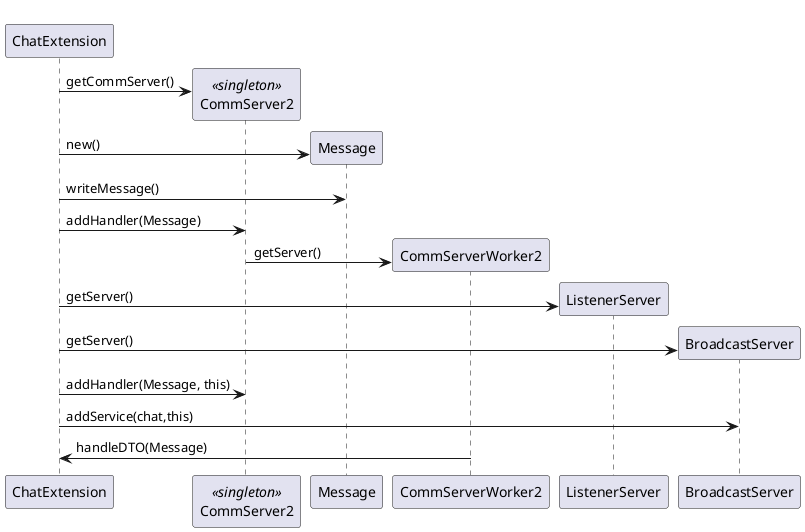 @startuml ipc05.1_design.png

participant "ChatExtension"
participant "CommServer2" <<singleton>>
participant "Message"
participant "CommServerWorker2"
participant "ListenerServer"
participant "BroadcastServer"

create CommServer2
ChatExtension -> CommServer2 : getCommServer()

create Message
ChatExtension -> Message : new()
ChatExtension -> Message : writeMessage()

ChatExtension -> CommServer2 : addHandler(Message)

create CommServerWorker2
CommServer2 -> CommServerWorker2 : getServer()

create ListenerServer
ChatExtension -> ListenerServer : getServer()

create BroadcastServer
ChatExtension -> BroadcastServer : getServer()

ChatExtension -> CommServer2 : addHandler(Message, this)
ChatExtension -> BroadcastServer : addService(chat,this)

CommServerWorker2 ->ChatExtension : handleDTO(Message)

@enduml
